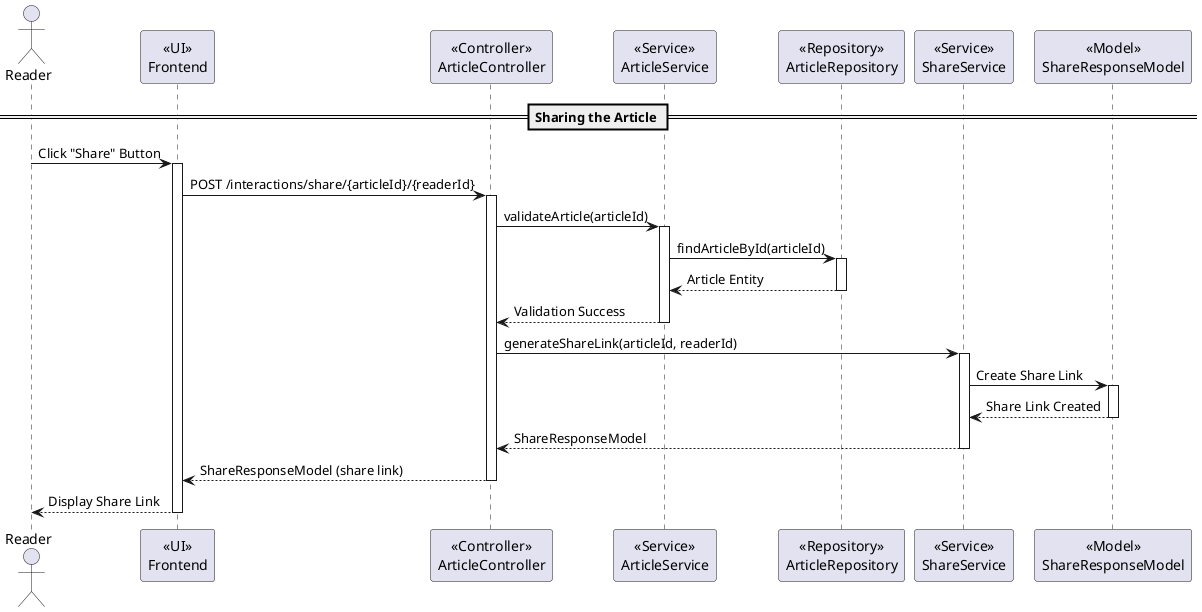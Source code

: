 @startuml
actor Reader
participant Frontend as "<<UI>>\nFrontend"
participant ArticleController as "<<Controller>>\nArticleController"
participant ArticleService as "<<Service>>\nArticleService"
participant ArticleRepository as "<<Repository>>\nArticleRepository"
participant ShareService as "<<Service>>\nShareService"
participant ShareResponseModel as "<<Model>>\nShareResponseModel"

== Sharing the Article ==
Reader -> Frontend : Click "Share" Button
activate Frontend

Frontend -> ArticleController : POST /interactions/share/{articleId}/{readerId}
activate ArticleController

ArticleController -> ArticleService : validateArticle(articleId)
activate ArticleService
ArticleService -> ArticleRepository : findArticleById(articleId)
activate ArticleRepository
ArticleRepository --> ArticleService : Article Entity

deactivate ArticleRepository
ArticleService --> ArticleController : Validation Success

deactivate ArticleService

ArticleController -> ShareService : generateShareLink(articleId, readerId)
activate ShareService

ShareService -> ShareResponseModel : Create Share Link
activate ShareResponseModel
ShareResponseModel --> ShareService : Share Link Created

deactivate ShareResponseModel

ShareService --> ArticleController : ShareResponseModel

deactivate ShareService

ArticleController --> Frontend : ShareResponseModel (share link)

deactivate ArticleController

Frontend --> Reader : Display Share Link

deactivate Frontend
@enduml
